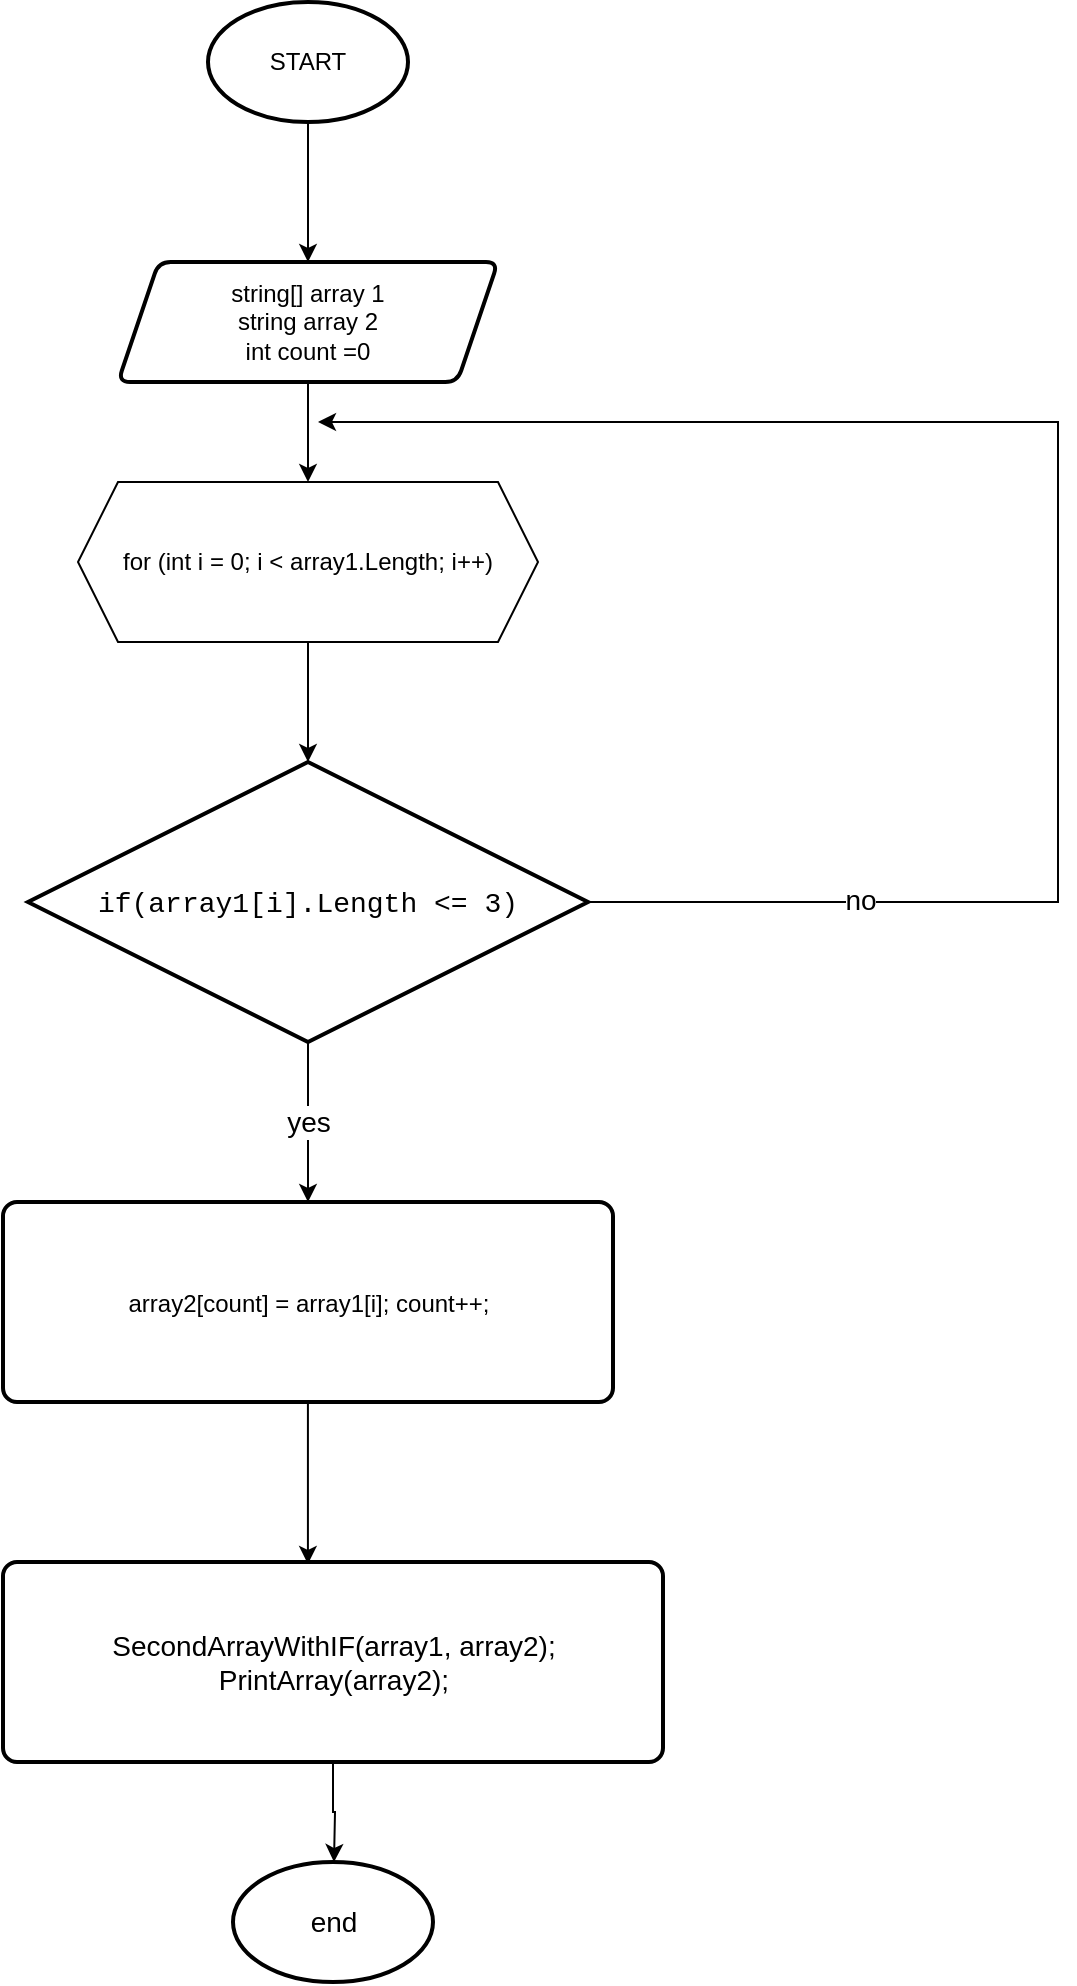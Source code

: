 <mxfile version="19.0.0" type="device"><diagram id="AffUncYb5bWgT3VKo41L" name="Страница 1"><mxGraphModel dx="1578" dy="1024" grid="1" gridSize="10" guides="1" tooltips="1" connect="1" arrows="1" fold="1" page="1" pageScale="1" pageWidth="827" pageHeight="1169" math="0" shadow="0"><root><mxCell id="0"/><mxCell id="1" parent="0"/><mxCell id="yofDfDTpV9MxBWVZFaKF-3" value="" style="edgeStyle=orthogonalEdgeStyle;rounded=0;orthogonalLoop=1;jettySize=auto;html=1;" edge="1" parent="1" source="yofDfDTpV9MxBWVZFaKF-1" target="yofDfDTpV9MxBWVZFaKF-2"><mxGeometry relative="1" as="geometry"/></mxCell><mxCell id="yofDfDTpV9MxBWVZFaKF-1" value="START" style="strokeWidth=2;html=1;shape=mxgraph.flowchart.start_1;whiteSpace=wrap;" vertex="1" parent="1"><mxGeometry x="265" y="30" width="100" height="60" as="geometry"/></mxCell><mxCell id="yofDfDTpV9MxBWVZFaKF-8" value="" style="edgeStyle=orthogonalEdgeStyle;rounded=0;orthogonalLoop=1;jettySize=auto;html=1;fontFamily=Helvetica;fontColor=#000000;" edge="1" parent="1" source="yofDfDTpV9MxBWVZFaKF-2" target="yofDfDTpV9MxBWVZFaKF-7"><mxGeometry relative="1" as="geometry"/></mxCell><mxCell id="yofDfDTpV9MxBWVZFaKF-2" value="string[] array 1&lt;br&gt;string array 2&lt;br&gt;int count =0" style="shape=parallelogram;html=1;strokeWidth=2;perimeter=parallelogramPerimeter;whiteSpace=wrap;rounded=1;arcSize=12;size=0.107;" vertex="1" parent="1"><mxGeometry x="220" y="160" width="190" height="60" as="geometry"/></mxCell><mxCell id="yofDfDTpV9MxBWVZFaKF-10" style="edgeStyle=orthogonalEdgeStyle;rounded=0;orthogonalLoop=1;jettySize=auto;html=1;entryX=0.5;entryY=0;entryDx=0;entryDy=0;entryPerimeter=0;fontFamily=Helvetica;fontSize=14;fontColor=#000000;" edge="1" parent="1" source="yofDfDTpV9MxBWVZFaKF-7" target="yofDfDTpV9MxBWVZFaKF-9"><mxGeometry relative="1" as="geometry"/></mxCell><mxCell id="yofDfDTpV9MxBWVZFaKF-7" value="&lt;span style=&quot;box-sizing: border-box; text-align: start;&quot; class=&quot;pl-k&quot;&gt;for&lt;/span&gt;&lt;span style=&quot;text-align: start;&quot;&gt; (&lt;/span&gt;&lt;span style=&quot;box-sizing: border-box; text-align: start;&quot; class=&quot;pl-k&quot;&gt;int&lt;/span&gt;&lt;span style=&quot;text-align: start;&quot;&gt; &lt;/span&gt;&lt;span style=&quot;box-sizing: border-box; text-align: start;&quot; class=&quot;pl-en&quot;&gt;i&lt;/span&gt;&lt;span style=&quot;text-align: start;&quot;&gt; &lt;/span&gt;&lt;span style=&quot;box-sizing: border-box; text-align: start;&quot; class=&quot;pl-k&quot;&gt;=&lt;/span&gt;&lt;span style=&quot;text-align: start;&quot;&gt; &lt;/span&gt;&lt;span style=&quot;box-sizing: border-box; text-align: start;&quot; class=&quot;pl-c1&quot;&gt;0&lt;/span&gt;&lt;span style=&quot;text-align: start;&quot;&gt;; &lt;/span&gt;&lt;span style=&quot;box-sizing: border-box; text-align: start;&quot; class=&quot;pl-smi&quot;&gt;i&lt;/span&gt;&lt;span style=&quot;text-align: start;&quot;&gt; &lt;/span&gt;&lt;span style=&quot;box-sizing: border-box; text-align: start;&quot; class=&quot;pl-k&quot;&gt;&amp;lt;&lt;/span&gt;&lt;span style=&quot;text-align: start;&quot;&gt; &lt;/span&gt;&lt;span style=&quot;box-sizing: border-box; text-align: start;&quot; class=&quot;pl-smi&quot;&gt;array1&lt;/span&gt;&lt;span style=&quot;text-align: start;&quot;&gt;.&lt;/span&gt;&lt;span style=&quot;box-sizing: border-box; text-align: start;&quot; class=&quot;pl-smi&quot;&gt;Length&lt;/span&gt;&lt;span style=&quot;text-align: start;&quot;&gt;; &lt;/span&gt;&lt;span style=&quot;box-sizing: border-box; text-align: start;&quot; class=&quot;pl-smi&quot;&gt;i&lt;/span&gt;&lt;span style=&quot;box-sizing: border-box; text-align: start;&quot; class=&quot;pl-k&quot;&gt;++&lt;/span&gt;&lt;span style=&quot;text-align: start;&quot;&gt;)&lt;/span&gt;" style="shape=hexagon;perimeter=hexagonPerimeter2;whiteSpace=wrap;html=1;fixedSize=1;" vertex="1" parent="1"><mxGeometry x="200" y="270" width="230" height="80" as="geometry"/></mxCell><mxCell id="yofDfDTpV9MxBWVZFaKF-13" value="yes" style="edgeStyle=orthogonalEdgeStyle;rounded=0;orthogonalLoop=1;jettySize=auto;html=1;fontFamily=Helvetica;fontSize=14;fontColor=#000000;" edge="1" parent="1" source="yofDfDTpV9MxBWVZFaKF-9" target="yofDfDTpV9MxBWVZFaKF-12"><mxGeometry relative="1" as="geometry"/></mxCell><mxCell id="yofDfDTpV9MxBWVZFaKF-15" style="edgeStyle=orthogonalEdgeStyle;rounded=0;orthogonalLoop=1;jettySize=auto;html=1;fontFamily=Helvetica;fontSize=14;fontColor=#000000;" edge="1" parent="1" source="yofDfDTpV9MxBWVZFaKF-9"><mxGeometry relative="1" as="geometry"><mxPoint x="320" y="240" as="targetPoint"/><Array as="points"><mxPoint x="690" y="480"/><mxPoint x="690" y="240"/></Array></mxGeometry></mxCell><mxCell id="yofDfDTpV9MxBWVZFaKF-16" value="no" style="edgeLabel;html=1;align=center;verticalAlign=middle;resizable=0;points=[];fontSize=14;fontFamily=Helvetica;fontColor=#000000;" vertex="1" connectable="0" parent="yofDfDTpV9MxBWVZFaKF-15"><mxGeometry x="-0.678" y="1" relative="1" as="geometry"><mxPoint as="offset"/></mxGeometry></mxCell><mxCell id="yofDfDTpV9MxBWVZFaKF-9" value="&lt;font style=&quot;font-size: 14px;&quot;&gt;&lt;span style=&quot;box-sizing: border-box; font-family: ui-monospace, SFMono-Regular, &amp;quot;SF Mono&amp;quot;, Menlo, Consolas, &amp;quot;Liberation Mono&amp;quot;, monospace; text-align: start;&quot; class=&quot;pl-k&quot;&gt;if&lt;/span&gt;&lt;span style=&quot;font-family: ui-monospace, SFMono-Regular, &amp;quot;SF Mono&amp;quot;, Menlo, Consolas, &amp;quot;Liberation Mono&amp;quot;, monospace; text-align: start;&quot;&gt;(&lt;/span&gt;&lt;span style=&quot;box-sizing: border-box; font-family: ui-monospace, SFMono-Regular, &amp;quot;SF Mono&amp;quot;, Menlo, Consolas, &amp;quot;Liberation Mono&amp;quot;, monospace; text-align: start;&quot; class=&quot;pl-smi&quot;&gt;array1&lt;/span&gt;&lt;span style=&quot;font-family: ui-monospace, SFMono-Regular, &amp;quot;SF Mono&amp;quot;, Menlo, Consolas, &amp;quot;Liberation Mono&amp;quot;, monospace; text-align: start;&quot;&gt;[&lt;/span&gt;&lt;span style=&quot;box-sizing: border-box; font-family: ui-monospace, SFMono-Regular, &amp;quot;SF Mono&amp;quot;, Menlo, Consolas, &amp;quot;Liberation Mono&amp;quot;, monospace; text-align: start;&quot; class=&quot;pl-smi&quot;&gt;i&lt;/span&gt;&lt;span style=&quot;font-family: ui-monospace, SFMono-Regular, &amp;quot;SF Mono&amp;quot;, Menlo, Consolas, &amp;quot;Liberation Mono&amp;quot;, monospace; text-align: start;&quot;&gt;].&lt;/span&gt;&lt;span style=&quot;box-sizing: border-box; font-family: ui-monospace, SFMono-Regular, &amp;quot;SF Mono&amp;quot;, Menlo, Consolas, &amp;quot;Liberation Mono&amp;quot;, monospace; text-align: start;&quot; class=&quot;pl-smi&quot;&gt;Length&lt;/span&gt;&lt;span style=&quot;font-family: ui-monospace, SFMono-Regular, &amp;quot;SF Mono&amp;quot;, Menlo, Consolas, &amp;quot;Liberation Mono&amp;quot;, monospace; text-align: start;&quot;&gt; &lt;/span&gt;&lt;span style=&quot;box-sizing: border-box; font-family: ui-monospace, SFMono-Regular, &amp;quot;SF Mono&amp;quot;, Menlo, Consolas, &amp;quot;Liberation Mono&amp;quot;, monospace; text-align: start;&quot; class=&quot;pl-k&quot;&gt;&amp;lt;=&lt;/span&gt;&lt;span style=&quot;font-family: ui-monospace, SFMono-Regular, &amp;quot;SF Mono&amp;quot;, Menlo, Consolas, &amp;quot;Liberation Mono&amp;quot;, monospace; text-align: start;&quot;&gt; &lt;/span&gt;&lt;span style=&quot;box-sizing: border-box; font-family: ui-monospace, SFMono-Regular, &amp;quot;SF Mono&amp;quot;, Menlo, Consolas, &amp;quot;Liberation Mono&amp;quot;, monospace; text-align: start;&quot; class=&quot;pl-c1&quot;&gt;3&lt;/span&gt;&lt;span style=&quot;font-family: ui-monospace, SFMono-Regular, &amp;quot;SF Mono&amp;quot;, Menlo, Consolas, &amp;quot;Liberation Mono&amp;quot;, monospace; text-align: start;&quot;&gt;)&lt;/span&gt;&lt;/font&gt;" style="strokeWidth=2;html=1;shape=mxgraph.flowchart.decision;whiteSpace=wrap;labelBackgroundColor=none;fontFamily=Helvetica;fontColor=#000000;" vertex="1" parent="1"><mxGeometry x="175" y="410" width="280" height="140" as="geometry"/></mxCell><mxCell id="yofDfDTpV9MxBWVZFaKF-18" style="edgeStyle=orthogonalEdgeStyle;rounded=0;orthogonalLoop=1;jettySize=auto;html=1;entryX=0.462;entryY=0.01;entryDx=0;entryDy=0;entryPerimeter=0;fontFamily=Helvetica;fontSize=14;fontColor=#000000;" edge="1" parent="1" source="yofDfDTpV9MxBWVZFaKF-12" target="yofDfDTpV9MxBWVZFaKF-17"><mxGeometry relative="1" as="geometry"/></mxCell><mxCell id="yofDfDTpV9MxBWVZFaKF-12" value="&lt;span style=&quot;font-size: 12px; text-align: start; box-sizing: border-box;&quot; class=&quot;pl-smi&quot;&gt;array2&lt;/span&gt;&lt;span style=&quot;font-size: 12px; text-align: start;&quot;&gt;[&lt;/span&gt;&lt;span style=&quot;font-size: 12px; text-align: start; box-sizing: border-box;&quot; class=&quot;pl-smi&quot;&gt;count&lt;/span&gt;&lt;span style=&quot;font-size: 12px; text-align: start;&quot;&gt;]&amp;nbsp;&lt;/span&gt;&lt;span style=&quot;font-size: 12px; text-align: start; box-sizing: border-box;&quot; class=&quot;pl-k&quot;&gt;=&amp;nbsp;&lt;/span&gt;&lt;span style=&quot;font-size: 12px; text-align: start; box-sizing: border-box;&quot; class=&quot;pl-smi&quot;&gt;array1&lt;/span&gt;&lt;span style=&quot;font-size: 12px; text-align: start;&quot;&gt;[&lt;/span&gt;&lt;span style=&quot;font-size: 12px; text-align: start; box-sizing: border-box;&quot; class=&quot;pl-smi&quot;&gt;i&lt;/span&gt;&lt;span style=&quot;font-size: 12px; text-align: start;&quot;&gt;]; count++;&lt;/span&gt;" style="rounded=1;whiteSpace=wrap;html=1;absoluteArcSize=1;arcSize=14;strokeWidth=2;labelBackgroundColor=none;fontFamily=Helvetica;fontSize=14;fontColor=#000000;" vertex="1" parent="1"><mxGeometry x="162.5" y="630" width="305" height="100" as="geometry"/></mxCell><mxCell id="yofDfDTpV9MxBWVZFaKF-20" style="edgeStyle=orthogonalEdgeStyle;rounded=0;orthogonalLoop=1;jettySize=auto;html=1;fontFamily=Helvetica;fontSize=14;fontColor=#000000;" edge="1" parent="1" source="yofDfDTpV9MxBWVZFaKF-17"><mxGeometry relative="1" as="geometry"><mxPoint x="328" y="960" as="targetPoint"/></mxGeometry></mxCell><mxCell id="yofDfDTpV9MxBWVZFaKF-17" value="SecondArrayWithIF(array1, array2); PrintArray(array2);" style="rounded=1;whiteSpace=wrap;html=1;absoluteArcSize=1;arcSize=14;strokeWidth=2;labelBackgroundColor=none;fontFamily=Helvetica;fontSize=14;fontColor=#000000;" vertex="1" parent="1"><mxGeometry x="162.5" y="810" width="330" height="100" as="geometry"/></mxCell><mxCell id="yofDfDTpV9MxBWVZFaKF-19" value="end" style="strokeWidth=2;html=1;shape=mxgraph.flowchart.start_1;whiteSpace=wrap;labelBackgroundColor=none;fontFamily=Helvetica;fontSize=14;fontColor=#000000;" vertex="1" parent="1"><mxGeometry x="277.5" y="960" width="100" height="60" as="geometry"/></mxCell></root></mxGraphModel></diagram></mxfile>